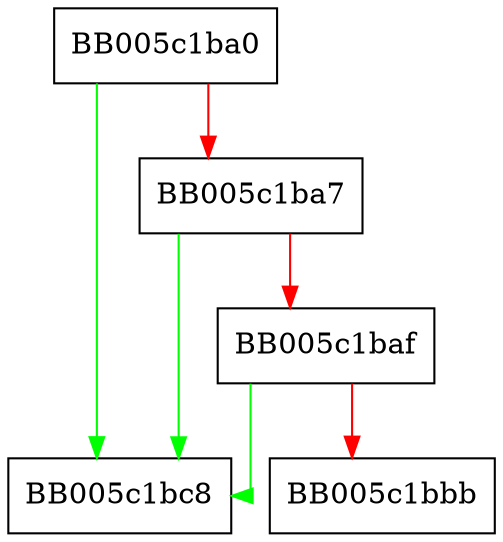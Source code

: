 digraph EVP_CIPHER_CTX_get1_cipher {
  node [shape="box"];
  graph [splines=ortho];
  BB005c1ba0 -> BB005c1bc8 [color="green"];
  BB005c1ba0 -> BB005c1ba7 [color="red"];
  BB005c1ba7 -> BB005c1bc8 [color="green"];
  BB005c1ba7 -> BB005c1baf [color="red"];
  BB005c1baf -> BB005c1bc8 [color="green"];
  BB005c1baf -> BB005c1bbb [color="red"];
}